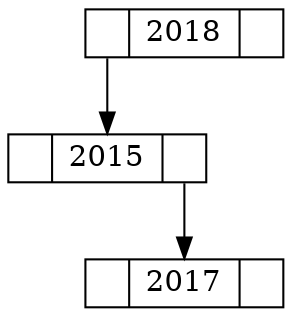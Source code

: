 digraph G {
   node [shape=record, height=0.1];
   node0x107101f60 [label = "<l> | <m> 2018 | <r>"];
   node0x107101f30 [label = "<l> | <m> 2015 | <r>"];
   node0x107101f60:l -> node0x107101f30:m;
   node0x107101f00 [label = "<l> | <m> 2017 | <r>"];
   node0x107101f30:r -> node0x107101f00:m;
}
